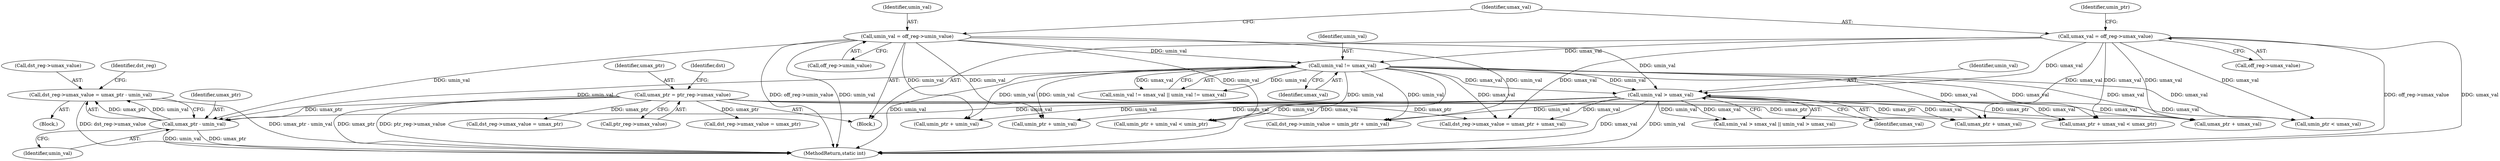digraph "0_linux_979d63d50c0c0f7bc537bf821e056cc9fe5abd38@integer" {
"1000748" [label="(Call,dst_reg->umax_value = umax_ptr - umin_val)"];
"1000752" [label="(Call,umax_ptr - umin_val)"];
"1000198" [label="(Call,umax_ptr = ptr_reg->umax_value)"];
"1000237" [label="(Call,umin_val != umax_val)"];
"1000180" [label="(Call,umin_val = off_reg->umin_value)"];
"1000186" [label="(Call,umax_val = off_reg->umax_value)"];
"1000244" [label="(Call,umin_val > umax_val)"];
"1000182" [label="(Call,off_reg->umin_value)"];
"1000497" [label="(Call,umax_ptr + umax_val)"];
"1000188" [label="(Call,off_reg->umax_value)"];
"1000198" [label="(Call,umax_ptr = ptr_reg->umax_value)"];
"1000491" [label="(Call,umin_ptr + umin_val < umin_ptr)"];
"1000246" [label="(Identifier,umax_val)"];
"1000749" [label="(Call,dst_reg->umax_value)"];
"1000186" [label="(Call,umax_val = off_reg->umax_value)"];
"1000496" [label="(Call,umax_ptr + umax_val < umax_ptr)"];
"1000180" [label="(Call,umin_val = off_reg->umin_value)"];
"1000205" [label="(Identifier,dst)"];
"1000752" [label="(Call,umax_ptr - umin_val)"];
"1000653" [label="(Call,dst_reg->umax_value = umax_ptr)"];
"1000518" [label="(Call,umin_ptr + umin_val)"];
"1000181" [label="(Identifier,umin_val)"];
"1000740" [label="(Block,)"];
"1000754" [label="(Identifier,umin_val)"];
"1000492" [label="(Call,umin_ptr + umin_val)"];
"1000200" [label="(Call,ptr_reg->umax_value)"];
"1000124" [label="(Block,)"];
"1000237" [label="(Call,umin_val != umax_val)"];
"1000245" [label="(Identifier,umin_val)"];
"1000240" [label="(Call,smin_val > smax_val || umin_val > umax_val)"];
"1000907" [label="(MethodReturn,static int)"];
"1000187" [label="(Identifier,umax_val)"];
"1000753" [label="(Identifier,umax_ptr)"];
"1000514" [label="(Call,dst_reg->umin_value = umin_ptr + umin_val)"];
"1000725" [label="(Call,umin_ptr < umax_val)"];
"1000233" [label="(Call,smin_val != smax_val || umin_val != umax_val)"];
"1000244" [label="(Call,umin_val > umax_val)"];
"1000757" [label="(Identifier,dst_reg)"];
"1000238" [label="(Identifier,umin_val)"];
"1000525" [label="(Call,umax_ptr + umax_val)"];
"1000748" [label="(Call,dst_reg->umax_value = umax_ptr - umin_val)"];
"1000199" [label="(Identifier,umax_ptr)"];
"1000193" [label="(Identifier,umin_ptr)"];
"1000521" [label="(Call,dst_reg->umax_value = umax_ptr + umax_val)"];
"1000239" [label="(Identifier,umax_val)"];
"1000425" [label="(Call,dst_reg->umax_value = umax_ptr)"];
"1000748" -> "1000740"  [label="AST: "];
"1000748" -> "1000752"  [label="CFG: "];
"1000749" -> "1000748"  [label="AST: "];
"1000752" -> "1000748"  [label="AST: "];
"1000757" -> "1000748"  [label="CFG: "];
"1000748" -> "1000907"  [label="DDG: dst_reg->umax_value"];
"1000748" -> "1000907"  [label="DDG: umax_ptr - umin_val"];
"1000752" -> "1000748"  [label="DDG: umax_ptr"];
"1000752" -> "1000748"  [label="DDG: umin_val"];
"1000752" -> "1000754"  [label="CFG: "];
"1000753" -> "1000752"  [label="AST: "];
"1000754" -> "1000752"  [label="AST: "];
"1000752" -> "1000907"  [label="DDG: umin_val"];
"1000752" -> "1000907"  [label="DDG: umax_ptr"];
"1000198" -> "1000752"  [label="DDG: umax_ptr"];
"1000237" -> "1000752"  [label="DDG: umin_val"];
"1000180" -> "1000752"  [label="DDG: umin_val"];
"1000244" -> "1000752"  [label="DDG: umin_val"];
"1000198" -> "1000124"  [label="AST: "];
"1000198" -> "1000200"  [label="CFG: "];
"1000199" -> "1000198"  [label="AST: "];
"1000200" -> "1000198"  [label="AST: "];
"1000205" -> "1000198"  [label="CFG: "];
"1000198" -> "1000907"  [label="DDG: ptr_reg->umax_value"];
"1000198" -> "1000907"  [label="DDG: umax_ptr"];
"1000198" -> "1000425"  [label="DDG: umax_ptr"];
"1000198" -> "1000496"  [label="DDG: umax_ptr"];
"1000198" -> "1000497"  [label="DDG: umax_ptr"];
"1000198" -> "1000521"  [label="DDG: umax_ptr"];
"1000198" -> "1000525"  [label="DDG: umax_ptr"];
"1000198" -> "1000653"  [label="DDG: umax_ptr"];
"1000237" -> "1000233"  [label="AST: "];
"1000237" -> "1000239"  [label="CFG: "];
"1000238" -> "1000237"  [label="AST: "];
"1000239" -> "1000237"  [label="AST: "];
"1000233" -> "1000237"  [label="CFG: "];
"1000237" -> "1000907"  [label="DDG: umax_val"];
"1000237" -> "1000907"  [label="DDG: umin_val"];
"1000237" -> "1000233"  [label="DDG: umin_val"];
"1000237" -> "1000233"  [label="DDG: umax_val"];
"1000180" -> "1000237"  [label="DDG: umin_val"];
"1000186" -> "1000237"  [label="DDG: umax_val"];
"1000237" -> "1000244"  [label="DDG: umin_val"];
"1000237" -> "1000244"  [label="DDG: umax_val"];
"1000237" -> "1000491"  [label="DDG: umin_val"];
"1000237" -> "1000492"  [label="DDG: umin_val"];
"1000237" -> "1000496"  [label="DDG: umax_val"];
"1000237" -> "1000497"  [label="DDG: umax_val"];
"1000237" -> "1000514"  [label="DDG: umin_val"];
"1000237" -> "1000518"  [label="DDG: umin_val"];
"1000237" -> "1000521"  [label="DDG: umax_val"];
"1000237" -> "1000525"  [label="DDG: umax_val"];
"1000237" -> "1000725"  [label="DDG: umax_val"];
"1000180" -> "1000124"  [label="AST: "];
"1000180" -> "1000182"  [label="CFG: "];
"1000181" -> "1000180"  [label="AST: "];
"1000182" -> "1000180"  [label="AST: "];
"1000187" -> "1000180"  [label="CFG: "];
"1000180" -> "1000907"  [label="DDG: off_reg->umin_value"];
"1000180" -> "1000907"  [label="DDG: umin_val"];
"1000180" -> "1000244"  [label="DDG: umin_val"];
"1000180" -> "1000491"  [label="DDG: umin_val"];
"1000180" -> "1000492"  [label="DDG: umin_val"];
"1000180" -> "1000514"  [label="DDG: umin_val"];
"1000180" -> "1000518"  [label="DDG: umin_val"];
"1000186" -> "1000124"  [label="AST: "];
"1000186" -> "1000188"  [label="CFG: "];
"1000187" -> "1000186"  [label="AST: "];
"1000188" -> "1000186"  [label="AST: "];
"1000193" -> "1000186"  [label="CFG: "];
"1000186" -> "1000907"  [label="DDG: off_reg->umax_value"];
"1000186" -> "1000907"  [label="DDG: umax_val"];
"1000186" -> "1000244"  [label="DDG: umax_val"];
"1000186" -> "1000496"  [label="DDG: umax_val"];
"1000186" -> "1000497"  [label="DDG: umax_val"];
"1000186" -> "1000521"  [label="DDG: umax_val"];
"1000186" -> "1000525"  [label="DDG: umax_val"];
"1000186" -> "1000725"  [label="DDG: umax_val"];
"1000244" -> "1000240"  [label="AST: "];
"1000244" -> "1000246"  [label="CFG: "];
"1000245" -> "1000244"  [label="AST: "];
"1000246" -> "1000244"  [label="AST: "];
"1000240" -> "1000244"  [label="CFG: "];
"1000244" -> "1000907"  [label="DDG: umin_val"];
"1000244" -> "1000907"  [label="DDG: umax_val"];
"1000244" -> "1000240"  [label="DDG: umin_val"];
"1000244" -> "1000240"  [label="DDG: umax_val"];
"1000244" -> "1000491"  [label="DDG: umin_val"];
"1000244" -> "1000492"  [label="DDG: umin_val"];
"1000244" -> "1000496"  [label="DDG: umax_val"];
"1000244" -> "1000497"  [label="DDG: umax_val"];
"1000244" -> "1000514"  [label="DDG: umin_val"];
"1000244" -> "1000518"  [label="DDG: umin_val"];
"1000244" -> "1000521"  [label="DDG: umax_val"];
"1000244" -> "1000525"  [label="DDG: umax_val"];
"1000244" -> "1000725"  [label="DDG: umax_val"];
}
